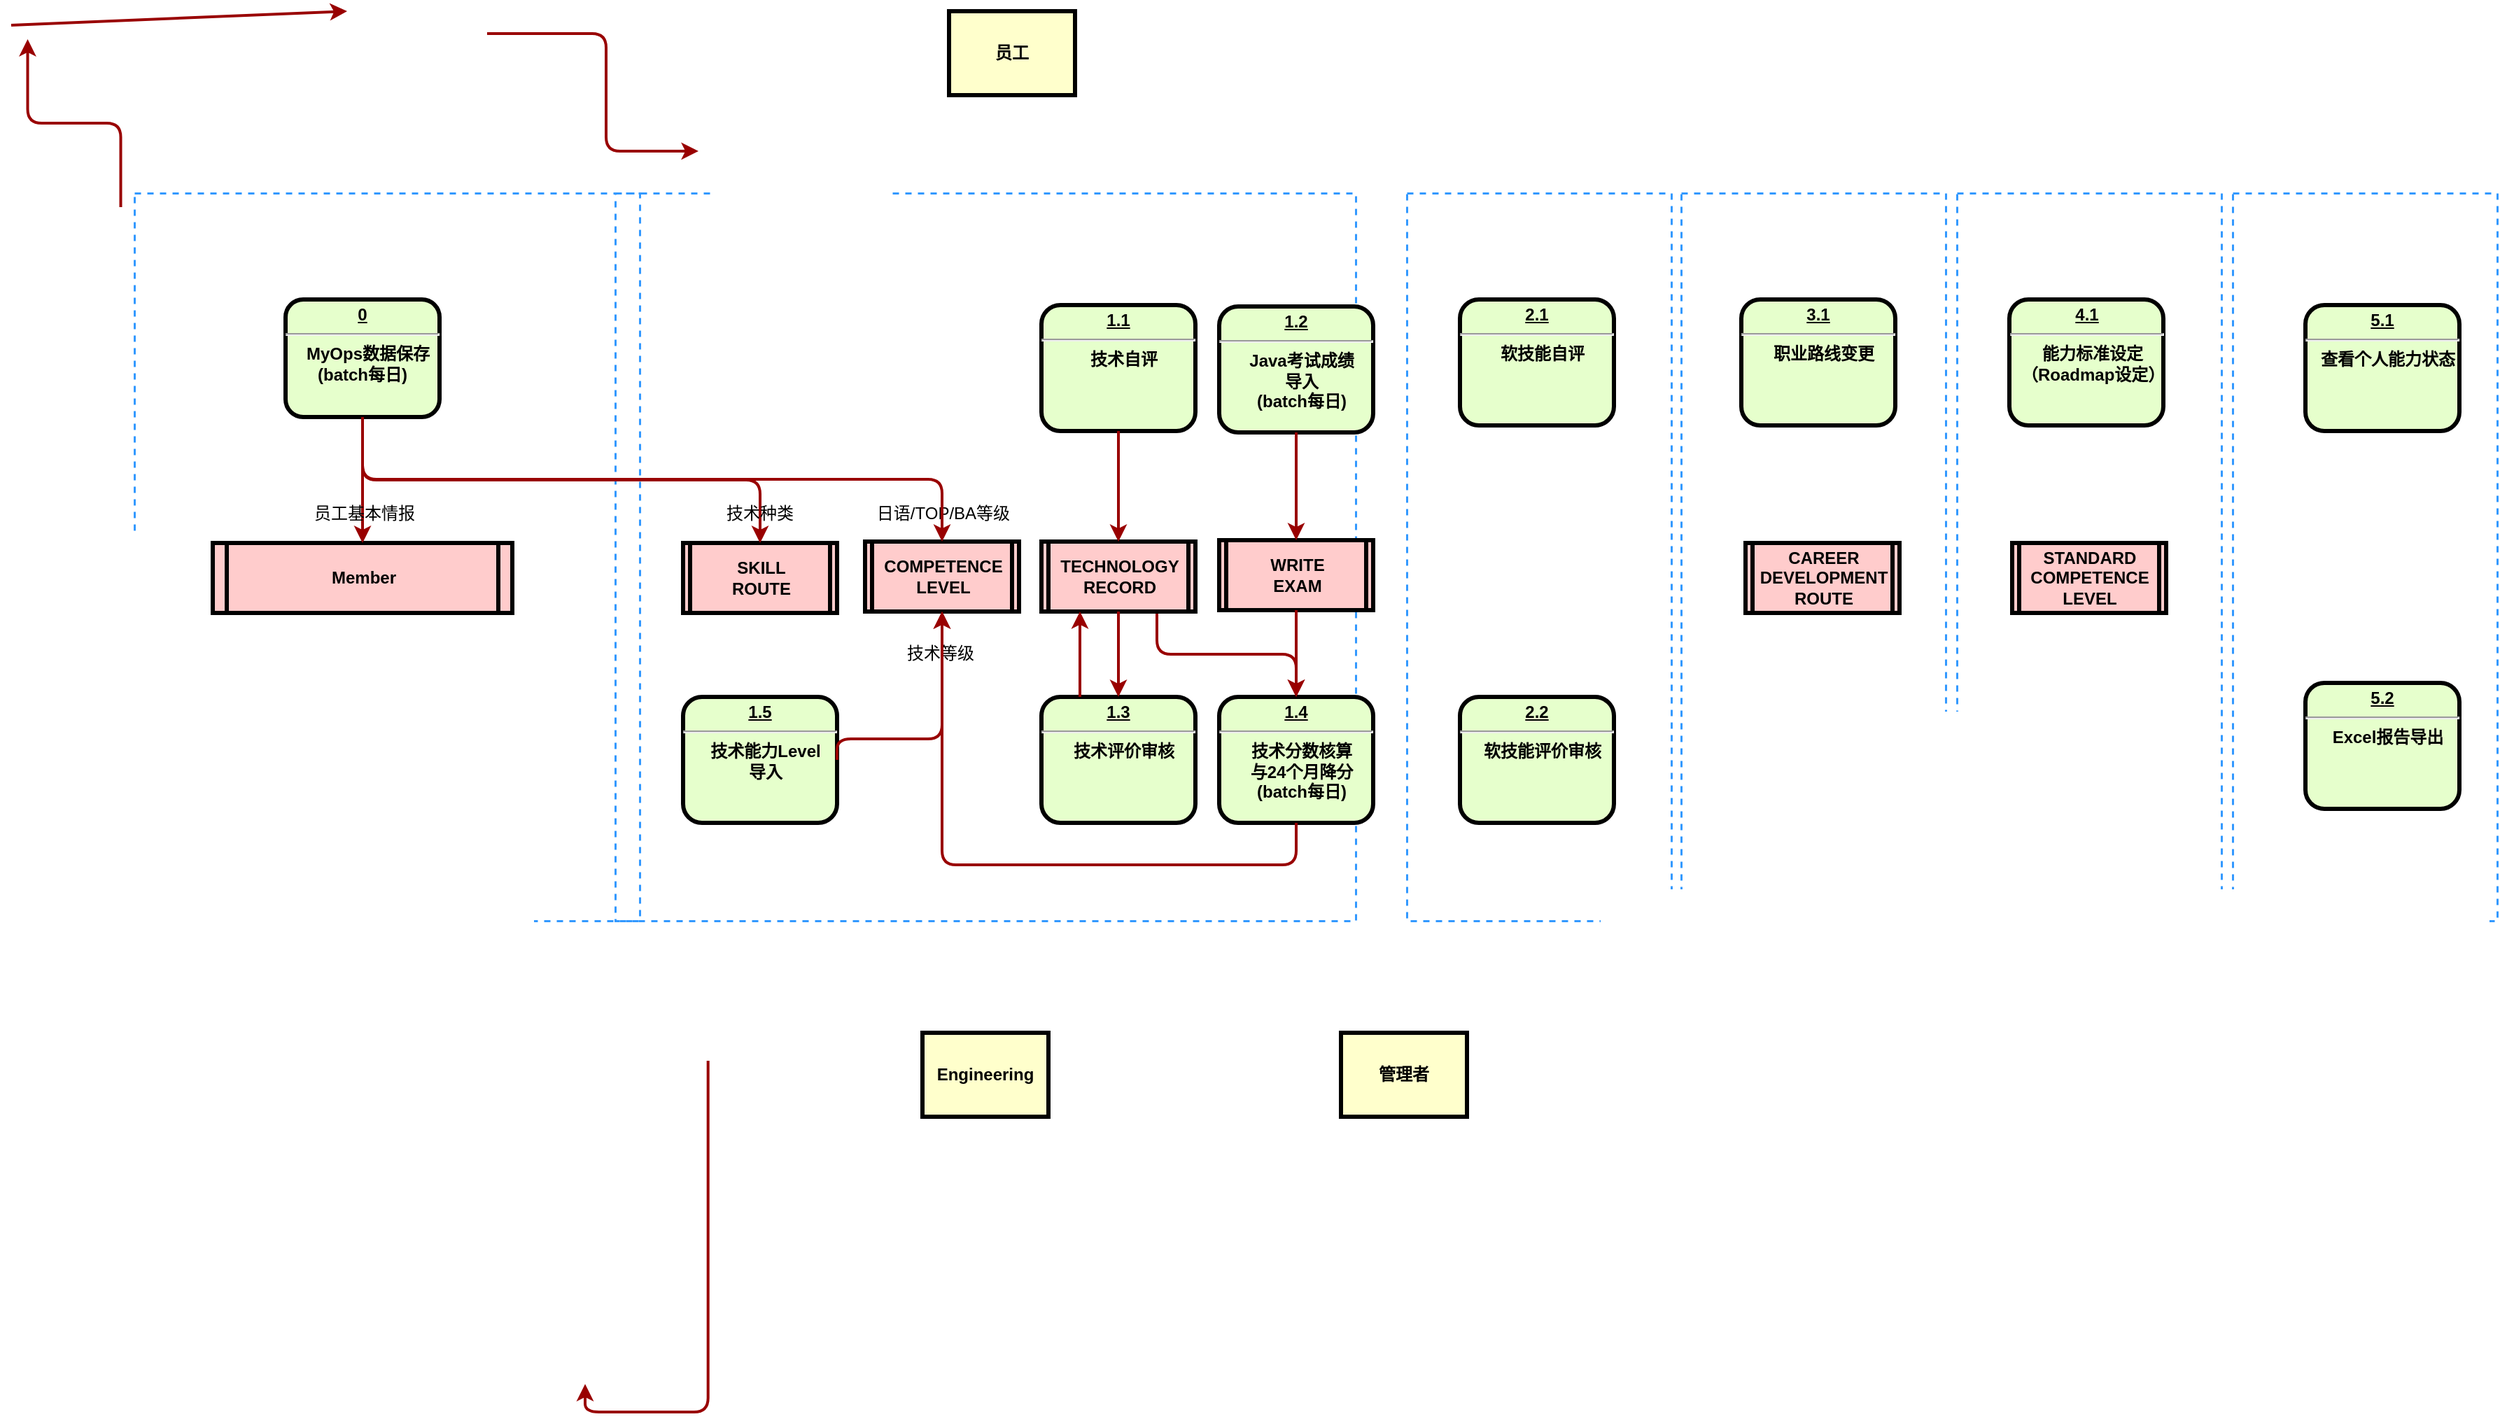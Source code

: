 <mxfile version="22.1.0" type="github">
  <diagram name="Page-1" id="c7558073-3199-34d8-9f00-42111426c3f3">
    <mxGraphModel dx="1379" dy="788" grid="1" gridSize="10" guides="1" tooltips="1" connect="1" arrows="1" fold="1" page="1" pageScale="1" pageWidth="826" pageHeight="1169" background="none" math="0" shadow="0">
      <root>
        <mxCell id="0" />
        <mxCell id="1" parent="0" />
        <mxCell id="YHrZRuPrI8IDq1-8M-Wd-82" value="" style="rounded=0;whiteSpace=wrap;html=1;fillColor=none;dashed=1;strokeColor=#3399FF;strokeWidth=1.5;align=left;" vertex="1" parent="1">
          <mxGeometry x="1627" y="160" width="189" height="520" as="geometry" />
        </mxCell>
        <mxCell id="YHrZRuPrI8IDq1-8M-Wd-80" value="" style="rounded=0;whiteSpace=wrap;html=1;fillColor=none;dashed=1;strokeColor=#3399FF;strokeWidth=1.5;align=left;" vertex="1" parent="1">
          <mxGeometry x="1430" y="160" width="189" height="520" as="geometry" />
        </mxCell>
        <mxCell id="YHrZRuPrI8IDq1-8M-Wd-78" value="" style="rounded=0;whiteSpace=wrap;html=1;fillColor=none;dashed=1;strokeColor=#3399FF;strokeWidth=1.5;align=left;" vertex="1" parent="1">
          <mxGeometry x="1233" y="160" width="189" height="520" as="geometry" />
        </mxCell>
        <mxCell id="YHrZRuPrI8IDq1-8M-Wd-73" value="" style="rounded=0;whiteSpace=wrap;html=1;fillColor=none;dashed=1;strokeColor=#3399FF;strokeWidth=1.5;align=left;" vertex="1" parent="1">
          <mxGeometry x="1037" y="160" width="189" height="520" as="geometry" />
        </mxCell>
        <mxCell id="YHrZRuPrI8IDq1-8M-Wd-74" value="" style="rounded=0;whiteSpace=wrap;html=1;fillColor=none;dashed=1;strokeColor=#3399FF;strokeWidth=1.5;align=left;" vertex="1" parent="1">
          <mxGeometry x="128" y="160" width="361" height="520" as="geometry" />
        </mxCell>
        <mxCell id="YHrZRuPrI8IDq1-8M-Wd-71" value="" style="rounded=0;whiteSpace=wrap;html=1;fillColor=none;dashed=1;strokeColor=#3399FF;strokeWidth=1.5;align=left;" vertex="1" parent="1">
          <mxGeometry x="471.5" y="160" width="529" height="520" as="geometry" />
        </mxCell>
        <mxCell id="2" value="&lt;p style=&quot;margin: 0px; margin-top: 4px; text-align: center; text-decoration: underline;&quot;&gt;&lt;strong&gt;0&lt;/strong&gt;&lt;/p&gt;&lt;hr&gt;&lt;p style=&quot;margin: 0px; margin-left: 8px;&quot;&gt;MyOps&lt;span style=&quot;background-color: initial;&quot;&gt;数据保存&lt;/span&gt;&lt;/p&gt;&lt;p style=&quot;margin: 0px; margin-left: 8px;&quot;&gt;&lt;/p&gt;(batch&lt;span style=&quot;background-color: initial;&quot;&gt;每日)&lt;/span&gt;" style="verticalAlign=middle;align=center;overflow=fill;fontSize=12;fontFamily=Helvetica;html=1;rounded=1;fontStyle=1;strokeWidth=3;fillColor=#E6FFCC" parent="1" vertex="1">
          <mxGeometry x="236" y="236" width="110" height="84" as="geometry" />
        </mxCell>
        <mxCell id="3" value="员工" style="whiteSpace=wrap;align=center;verticalAlign=middle;fontStyle=1;strokeWidth=3;fillColor=#FFFFCC" parent="1" vertex="1">
          <mxGeometry x="710" y="30" width="90" height="60" as="geometry" />
        </mxCell>
        <mxCell id="5" value="Member" style="shape=process;whiteSpace=wrap;align=center;verticalAlign=middle;size=0.048;fontStyle=1;strokeWidth=3;fillColor=#FFCCCC" parent="1" vertex="1">
          <mxGeometry x="184" y="410" width="214" height="50" as="geometry" />
        </mxCell>
        <mxCell id="6" value="&lt;p style=&quot;margin: 0px; margin-top: 4px; text-align: center; text-decoration: underline;&quot;&gt;1.2&lt;/p&gt;&lt;hr&gt;&lt;p style=&quot;margin: 0px; margin-left: 8px;&quot;&gt;Java考试成绩&lt;/p&gt;&lt;p style=&quot;margin: 0px; margin-left: 8px;&quot;&gt;导入&lt;br&gt;(batch每日)&lt;br&gt;&lt;/p&gt;" style="verticalAlign=middle;align=center;overflow=fill;fontSize=12;fontFamily=Helvetica;html=1;rounded=1;fontStyle=1;strokeWidth=3;fillColor=#E6FFCC" parent="1" vertex="1">
          <mxGeometry x="903" y="241" width="110" height="90" as="geometry" />
        </mxCell>
        <mxCell id="7" value="&lt;p style=&quot;margin: 0px; margin-top: 4px; text-align: center; text-decoration: underline;&quot;&gt;1.4&lt;/p&gt;&lt;hr&gt;&lt;p style=&quot;margin: 0px; margin-left: 8px;&quot;&gt;技术分数核算&lt;/p&gt;&lt;p style=&quot;margin: 0px; margin-left: 8px;&quot;&gt;与24个月降分&lt;br&gt;(batch每日)&lt;br&gt;&lt;/p&gt;" style="verticalAlign=middle;align=center;overflow=fill;fontSize=12;fontFamily=Helvetica;html=1;rounded=1;fontStyle=1;strokeWidth=3;fillColor=#E6FFCC" parent="1" vertex="1">
          <mxGeometry x="903" y="520" width="110" height="90" as="geometry" />
        </mxCell>
        <mxCell id="8" value="&lt;p style=&quot;margin: 0px; margin-top: 4px; text-align: center; text-decoration: underline;&quot;&gt;1.1&lt;/p&gt;&lt;hr&gt;&lt;p style=&quot;margin: 0px; margin-left: 8px;&quot;&gt;技术自评&lt;/p&gt;" style="verticalAlign=middle;align=center;overflow=fill;fontSize=12;fontFamily=Helvetica;html=1;rounded=1;fontStyle=1;strokeWidth=3;fillColor=#E6FFCC" parent="1" vertex="1">
          <mxGeometry x="776" y="240" width="110" height="90" as="geometry" />
        </mxCell>
        <mxCell id="12" value="管理者" style="whiteSpace=wrap;align=center;verticalAlign=middle;fontStyle=1;strokeWidth=3;fillColor=#FFFFCC" parent="1" vertex="1">
          <mxGeometry x="990" y="760" width="90" height="60" as="geometry" />
        </mxCell>
        <mxCell id="14" value="Engineering" style="whiteSpace=wrap;align=center;verticalAlign=middle;fontStyle=1;strokeWidth=3;fillColor=#FFFFCC" parent="1" vertex="1">
          <mxGeometry x="691" y="760.0" width="90" height="60" as="geometry" />
        </mxCell>
        <mxCell id="36" value="" style="edgeStyle=none;noEdgeStyle=1;strokeColor=#990000;strokeWidth=2" parent="1" edge="1">
          <mxGeometry width="100" height="100" relative="1" as="geometry">
            <mxPoint x="40" y="39.996" as="sourcePoint" />
            <mxPoint x="280" y="30" as="targetPoint" />
          </mxGeometry>
        </mxCell>
        <mxCell id="60" value="日语/TOP/BA等级" style="text;spacingTop=-5;align=center" parent="1" vertex="1">
          <mxGeometry x="691.0" y="380.0" width="30" height="20" as="geometry" />
        </mxCell>
        <mxCell id="65" value="" style="edgeStyle=elbowEdgeStyle;elbow=horizontal;strokeColor=#990000;strokeWidth=2;exitX=0.5;exitY=1;exitDx=0;exitDy=0;entryX=0.5;entryY=0;entryDx=0;entryDy=0;" parent="1" edge="1">
          <mxGeometry width="100" height="100" relative="1" as="geometry">
            <mxPoint x="380" y="46" as="sourcePoint" />
            <mxPoint x="531" y="130" as="targetPoint" />
            <Array as="points">
              <mxPoint x="465" y="90" />
            </Array>
          </mxGeometry>
        </mxCell>
        <mxCell id="66" value="" style="edgeStyle=elbowEdgeStyle;elbow=vertical;strokeColor=#990000;strokeWidth=2" parent="1" edge="1">
          <mxGeometry width="100" height="100" relative="1" as="geometry">
            <mxPoint x="118.25" y="170" as="sourcePoint" />
            <mxPoint x="51.75" y="50" as="targetPoint" />
            <Array as="points">
              <mxPoint x="208.25" y="110" />
            </Array>
          </mxGeometry>
        </mxCell>
        <mxCell id="t2B5cQSSnt68LuHzUedQ-99" value="COMPETENCE&#xa;LEVEL" style="shape=process;whiteSpace=wrap;align=center;verticalAlign=middle;size=0.048;fontStyle=1;strokeWidth=3;fillColor=#FFCCCC" parent="1" vertex="1">
          <mxGeometry x="650" y="409" width="110" height="50" as="geometry" />
        </mxCell>
        <mxCell id="t2B5cQSSnt68LuHzUedQ-104" value="" style="edgeStyle=elbowEdgeStyle;elbow=vertical;entryX=0.5;entryY=0;strokeColor=#990000;strokeWidth=2;exitX=0.5;exitY=1;exitDx=0;exitDy=0;entryDx=0;entryDy=0;" parent="1" source="2" target="5" edge="1">
          <mxGeometry width="100" height="100" relative="1" as="geometry">
            <mxPoint x="147" y="572" as="sourcePoint" />
            <mxPoint x="246" y="451" as="targetPoint" />
          </mxGeometry>
        </mxCell>
        <mxCell id="t2B5cQSSnt68LuHzUedQ-105" value="" style="edgeStyle=elbowEdgeStyle;elbow=vertical;entryX=0.5;entryY=0;strokeColor=#990000;strokeWidth=2;exitX=0.5;exitY=1;exitDx=0;exitDy=0;entryDx=0;entryDy=0;" parent="1" source="2" target="t2B5cQSSnt68LuHzUedQ-99" edge="1">
          <mxGeometry width="100" height="100" relative="1" as="geometry">
            <mxPoint x="406" y="311" as="sourcePoint" />
            <mxPoint x="321" y="402" as="targetPoint" />
          </mxGeometry>
        </mxCell>
        <mxCell id="t2B5cQSSnt68LuHzUedQ-107" value="员工基本情报" style="text;spacingTop=-5;align=center" parent="1" vertex="1">
          <mxGeometry x="280" y="380" width="25" height="20" as="geometry" />
        </mxCell>
        <mxCell id="t2B5cQSSnt68LuHzUedQ-108" value="SKILL&#xa;ROUTE" style="shape=process;whiteSpace=wrap;align=center;verticalAlign=middle;size=0.048;fontStyle=1;strokeWidth=3;fillColor=#FFCCCC" parent="1" vertex="1">
          <mxGeometry x="520" y="410" width="110" height="50" as="geometry" />
        </mxCell>
        <mxCell id="t2B5cQSSnt68LuHzUedQ-111" value="" style="edgeStyle=elbowEdgeStyle;elbow=vertical;entryX=0.5;entryY=0;strokeColor=#990000;strokeWidth=2;entryDx=0;entryDy=0;exitX=0.5;exitY=1;exitDx=0;exitDy=0;" parent="1" source="2" target="t2B5cQSSnt68LuHzUedQ-108" edge="1">
          <mxGeometry width="100" height="100" relative="1" as="geometry">
            <mxPoint x="306" y="301" as="sourcePoint" />
            <mxPoint x="458" y="361.0" as="targetPoint" />
          </mxGeometry>
        </mxCell>
        <mxCell id="t2B5cQSSnt68LuHzUedQ-110" value="技术种类" style="text;spacingTop=-5;align=center" parent="1" vertex="1">
          <mxGeometry x="560.0" y="380.0" width="30" height="20" as="geometry" />
        </mxCell>
        <mxCell id="t2B5cQSSnt68LuHzUedQ-113" style="edgeStyle=orthogonalEdgeStyle;rounded=0;orthogonalLoop=1;jettySize=auto;html=1;exitX=0.5;exitY=1;exitDx=0;exitDy=0;" parent="1" source="6" target="6" edge="1">
          <mxGeometry relative="1" as="geometry" />
        </mxCell>
        <mxCell id="t2B5cQSSnt68LuHzUedQ-116" value="&lt;p style=&quot;margin: 0px; margin-top: 4px; text-align: center; text-decoration: underline;&quot;&gt;1.3&lt;/p&gt;&lt;hr&gt;&lt;p style=&quot;margin: 0px; margin-left: 8px;&quot;&gt;技术评价审核&lt;/p&gt;" style="verticalAlign=middle;align=center;overflow=fill;fontSize=12;fontFamily=Helvetica;html=1;rounded=1;fontStyle=1;strokeWidth=3;fillColor=#E6FFCC" parent="1" vertex="1">
          <mxGeometry x="776" y="520" width="110" height="90" as="geometry" />
        </mxCell>
        <mxCell id="t2B5cQSSnt68LuHzUedQ-120" value="&lt;p style=&quot;margin: 0px; margin-top: 4px; text-align: center; text-decoration: underline;&quot;&gt;&lt;strong&gt;5.2&lt;/strong&gt;&lt;/p&gt;&lt;hr&gt;&lt;p style=&quot;margin: 0px; margin-left: 8px;&quot;&gt;Excel报告导出&lt;/p&gt;" style="verticalAlign=middle;align=center;overflow=fill;fontSize=12;fontFamily=Helvetica;html=1;rounded=1;fontStyle=1;strokeWidth=3;fillColor=#E6FFCC" parent="1" vertex="1">
          <mxGeometry x="1679" y="510" width="110" height="90" as="geometry" />
        </mxCell>
        <mxCell id="YHrZRuPrI8IDq1-8M-Wd-66" value="&lt;p style=&quot;margin: 0px; margin-top: 4px; text-align: center; text-decoration: underline;&quot;&gt;&lt;strong&gt;2.2&lt;/strong&gt;&lt;/p&gt;&lt;hr&gt;&lt;p style=&quot;margin: 0px; margin-left: 8px;&quot;&gt;软技能评价审核&lt;/p&gt;" style="verticalAlign=middle;align=center;overflow=fill;fontSize=12;fontFamily=Helvetica;html=1;rounded=1;fontStyle=1;strokeWidth=3;fillColor=#E6FFCC" vertex="1" parent="1">
          <mxGeometry x="1075" y="520" width="110" height="90" as="geometry" />
        </mxCell>
        <mxCell id="YHrZRuPrI8IDq1-8M-Wd-69" value="&lt;p style=&quot;margin: 0px; margin-top: 4px; text-align: center; text-decoration: underline;&quot;&gt;&lt;strong&gt;2.1&lt;/strong&gt;&lt;/p&gt;&lt;hr&gt;&lt;p style=&quot;margin: 0px; margin-left: 8px;&quot;&gt;软技能自评&lt;/p&gt;" style="verticalAlign=middle;align=center;overflow=fill;fontSize=12;fontFamily=Helvetica;html=1;rounded=1;fontStyle=1;strokeWidth=3;fillColor=#E6FFCC" vertex="1" parent="1">
          <mxGeometry x="1075" y="236" width="110" height="90" as="geometry" />
        </mxCell>
        <mxCell id="YHrZRuPrI8IDq1-8M-Wd-70" value="&lt;p style=&quot;margin: 0px; margin-top: 4px; text-align: center; text-decoration: underline;&quot;&gt;1.5&lt;/p&gt;&lt;hr&gt;&lt;p style=&quot;margin: 0px; margin-left: 8px;&quot;&gt;技术能力Level&lt;/p&gt;&lt;p style=&quot;margin: 0px; margin-left: 8px;&quot;&gt;导入&lt;/p&gt;" style="verticalAlign=middle;align=center;overflow=fill;fontSize=12;fontFamily=Helvetica;html=1;rounded=1;fontStyle=1;strokeWidth=3;fillColor=#E6FFCC" vertex="1" parent="1">
          <mxGeometry x="520" y="520" width="110" height="90" as="geometry" />
        </mxCell>
        <mxCell id="YHrZRuPrI8IDq1-8M-Wd-77" value="&lt;p style=&quot;margin: 0px; margin-top: 4px; text-align: center; text-decoration: underline;&quot;&gt;&lt;strong&gt;3.1&lt;/strong&gt;&lt;/p&gt;&lt;hr&gt;&lt;p style=&quot;margin: 0px; margin-left: 8px;&quot;&gt;职业路线变更&lt;/p&gt;" style="verticalAlign=middle;align=center;overflow=fill;fontSize=12;fontFamily=Helvetica;html=1;rounded=1;fontStyle=1;strokeWidth=3;fillColor=#E6FFCC" vertex="1" parent="1">
          <mxGeometry x="1276" y="236" width="110" height="90" as="geometry" />
        </mxCell>
        <mxCell id="YHrZRuPrI8IDq1-8M-Wd-79" value="&lt;p style=&quot;margin: 0px; margin-top: 4px; text-align: center; text-decoration: underline;&quot;&gt;&lt;strong&gt;4.1&lt;/strong&gt;&lt;/p&gt;&lt;hr&gt;&lt;p style=&quot;margin: 0px; margin-left: 8px;&quot;&gt;能力标准设定&lt;/p&gt;&lt;p style=&quot;margin: 0px; margin-left: 8px;&quot;&gt;（Roadmap设定）&lt;/p&gt;" style="verticalAlign=middle;align=center;overflow=fill;fontSize=12;fontFamily=Helvetica;html=1;rounded=1;fontStyle=1;strokeWidth=3;fillColor=#E6FFCC" vertex="1" parent="1">
          <mxGeometry x="1467.5" y="236" width="110" height="90" as="geometry" />
        </mxCell>
        <mxCell id="YHrZRuPrI8IDq1-8M-Wd-81" value="&lt;p style=&quot;margin: 0px; margin-top: 4px; text-align: center; text-decoration: underline;&quot;&gt;&lt;strong&gt;5.1&lt;/strong&gt;&lt;/p&gt;&lt;hr&gt;&lt;p style=&quot;margin: 0px; margin-left: 8px;&quot;&gt;查看个人能力状态&lt;/p&gt;" style="verticalAlign=middle;align=center;overflow=fill;fontSize=12;fontFamily=Helvetica;html=1;rounded=1;fontStyle=1;strokeWidth=3;fillColor=#E6FFCC" vertex="1" parent="1">
          <mxGeometry x="1679" y="240" width="110" height="90" as="geometry" />
        </mxCell>
        <mxCell id="YHrZRuPrI8IDq1-8M-Wd-83" value="WRITE&#xa;EXAM" style="shape=process;whiteSpace=wrap;align=center;verticalAlign=middle;size=0.048;fontStyle=1;strokeWidth=3;fillColor=#FFCCCC" vertex="1" parent="1">
          <mxGeometry x="903" y="408" width="110" height="50" as="geometry" />
        </mxCell>
        <mxCell id="YHrZRuPrI8IDq1-8M-Wd-84" value="CAREER&#xa;DEVELOPMENT&#xa;ROUTE" style="shape=process;whiteSpace=wrap;align=center;verticalAlign=middle;size=0.048;fontStyle=1;strokeWidth=3;fillColor=#FFCCCC" vertex="1" parent="1">
          <mxGeometry x="1279" y="410" width="110" height="50" as="geometry" />
        </mxCell>
        <mxCell id="YHrZRuPrI8IDq1-8M-Wd-85" value="STANDARD&#xa;COMPETENCE&#xa;LEVEL" style="shape=process;whiteSpace=wrap;align=center;verticalAlign=middle;size=0.048;fontStyle=1;strokeWidth=3;fillColor=#FFCCCC" vertex="1" parent="1">
          <mxGeometry x="1469.5" y="410" width="110" height="50" as="geometry" />
        </mxCell>
        <mxCell id="YHrZRuPrI8IDq1-8M-Wd-86" value="" style="edgeStyle=elbowEdgeStyle;elbow=vertical;entryX=0.5;entryY=0;strokeColor=#990000;strokeWidth=2;exitX=0.5;exitY=1;exitDx=0;exitDy=0;entryDx=0;entryDy=0;" edge="1" parent="1" source="6" target="YHrZRuPrI8IDq1-8M-Wd-83">
          <mxGeometry width="100" height="100" relative="1" as="geometry">
            <mxPoint x="535" y="389" as="sourcePoint" />
            <mxPoint x="1119" y="479" as="targetPoint" />
            <Array as="points">
              <mxPoint x="972" y="369" />
            </Array>
          </mxGeometry>
        </mxCell>
        <mxCell id="YHrZRuPrI8IDq1-8M-Wd-90" value="" style="edgeStyle=elbowEdgeStyle;elbow=vertical;strokeColor=#990000;strokeWidth=2;exitX=0.75;exitY=1;exitDx=0;exitDy=0;" edge="1" parent="1" source="YHrZRuPrI8IDq1-8M-Wd-92" target="7">
          <mxGeometry width="100" height="100" relative="1" as="geometry">
            <mxPoint x="505.5" y="720" as="sourcePoint" />
            <mxPoint x="781" y="740" as="targetPoint" />
          </mxGeometry>
        </mxCell>
        <mxCell id="YHrZRuPrI8IDq1-8M-Wd-92" value="TECHNOLOGY&#xa;RECORD" style="shape=process;whiteSpace=wrap;align=center;verticalAlign=middle;size=0.048;fontStyle=1;strokeWidth=3;fillColor=#FFCCCC" vertex="1" parent="1">
          <mxGeometry x="776" y="409" width="110" height="50" as="geometry" />
        </mxCell>
        <mxCell id="YHrZRuPrI8IDq1-8M-Wd-93" value="" style="edgeStyle=elbowEdgeStyle;elbow=vertical;entryX=0.5;entryY=0;strokeColor=#990000;strokeWidth=2;entryDx=0;entryDy=0;exitX=0.5;exitY=1;exitDx=0;exitDy=0;" edge="1" parent="1" source="8" target="YHrZRuPrI8IDq1-8M-Wd-92">
          <mxGeometry width="100" height="100" relative="1" as="geometry">
            <mxPoint x="736" y="317" as="sourcePoint" />
            <mxPoint x="997" y="400" as="targetPoint" />
            <Array as="points">
              <mxPoint x="811" y="341" />
            </Array>
          </mxGeometry>
        </mxCell>
        <mxCell id="YHrZRuPrI8IDq1-8M-Wd-97" value="" style="edgeStyle=elbowEdgeStyle;elbow=vertical;strokeColor=#990000;strokeWidth=2;exitX=0.5;exitY=1;exitDx=0;exitDy=0;entryX=0.471;entryY=1;entryDx=0;entryDy=0;entryPerimeter=0;" edge="1" parent="1">
          <mxGeometry width="100" height="100" relative="1" as="geometry">
            <mxPoint x="537.84" y="780" as="sourcePoint" />
            <mxPoint x="449.999" y="1011" as="targetPoint" />
            <Array as="points">
              <mxPoint x="356.84" y="1031" />
              <mxPoint x="506.84" y="992" />
            </Array>
          </mxGeometry>
        </mxCell>
        <mxCell id="YHrZRuPrI8IDq1-8M-Wd-98" value="" style="edgeStyle=none;noEdgeStyle=1;strokeColor=#990000;strokeWidth=2;exitX=0.75;exitY=1;exitDx=0;exitDy=0;entryX=0.75;entryY=0;entryDx=0;entryDy=0;" edge="1" parent="1">
          <mxGeometry width="100" height="100" relative="1" as="geometry">
            <mxPoint x="831" y="459" as="sourcePoint" />
            <mxPoint x="831" y="520" as="targetPoint" />
          </mxGeometry>
        </mxCell>
        <mxCell id="YHrZRuPrI8IDq1-8M-Wd-101" value="" style="edgeStyle=none;noEdgeStyle=1;strokeColor=#990000;strokeWidth=2;exitX=0.25;exitY=0;exitDx=0;exitDy=0;entryX=0.25;entryY=1;entryDx=0;entryDy=0;" edge="1" parent="1" source="t2B5cQSSnt68LuHzUedQ-116" target="YHrZRuPrI8IDq1-8M-Wd-92">
          <mxGeometry width="100" height="100" relative="1" as="geometry">
            <mxPoint x="720" y="490" as="sourcePoint" />
            <mxPoint x="720" y="551" as="targetPoint" />
          </mxGeometry>
        </mxCell>
        <mxCell id="YHrZRuPrI8IDq1-8M-Wd-106" value="" style="edgeStyle=elbowEdgeStyle;elbow=vertical;strokeColor=#990000;strokeWidth=2;exitX=0.5;exitY=1;exitDx=0;exitDy=0;" edge="1" parent="1" source="YHrZRuPrI8IDq1-8M-Wd-83" target="7">
          <mxGeometry width="100" height="100" relative="1" as="geometry">
            <mxPoint x="986" y="760" as="sourcePoint" />
            <mxPoint x="860" y="821" as="targetPoint" />
          </mxGeometry>
        </mxCell>
        <mxCell id="YHrZRuPrI8IDq1-8M-Wd-107" value="" style="edgeStyle=elbowEdgeStyle;elbow=horizontal;strokeColor=#990000;strokeWidth=2;exitX=0.5;exitY=1;exitDx=0;exitDy=0;entryX=0.5;entryY=1;entryDx=0;entryDy=0;" edge="1" parent="1" source="7" target="t2B5cQSSnt68LuHzUedQ-99">
          <mxGeometry width="100" height="100" relative="1" as="geometry">
            <mxPoint x="752" y="640" as="sourcePoint" />
            <mxPoint x="903" y="724" as="targetPoint" />
            <Array as="points">
              <mxPoint x="840" y="640" />
            </Array>
          </mxGeometry>
        </mxCell>
        <mxCell id="YHrZRuPrI8IDq1-8M-Wd-108" value="技术等级" style="text;spacingTop=-5;align=center" vertex="1" parent="1">
          <mxGeometry x="689.0" y="480.0" width="30" height="20" as="geometry" />
        </mxCell>
        <mxCell id="YHrZRuPrI8IDq1-8M-Wd-110" value="" style="edgeStyle=elbowEdgeStyle;elbow=vertical;strokeColor=#990000;strokeWidth=2;exitX=1;exitY=0.5;exitDx=0;exitDy=0;entryX=0.5;entryY=1;entryDx=0;entryDy=0;" edge="1" parent="1" source="YHrZRuPrI8IDq1-8M-Wd-70" target="t2B5cQSSnt68LuHzUedQ-99">
          <mxGeometry width="100" height="100" relative="1" as="geometry">
            <mxPoint x="716.5" y="680" as="sourcePoint" />
            <mxPoint x="650" y="560" as="targetPoint" />
            <Array as="points">
              <mxPoint x="705" y="550" />
            </Array>
          </mxGeometry>
        </mxCell>
      </root>
    </mxGraphModel>
  </diagram>
</mxfile>
